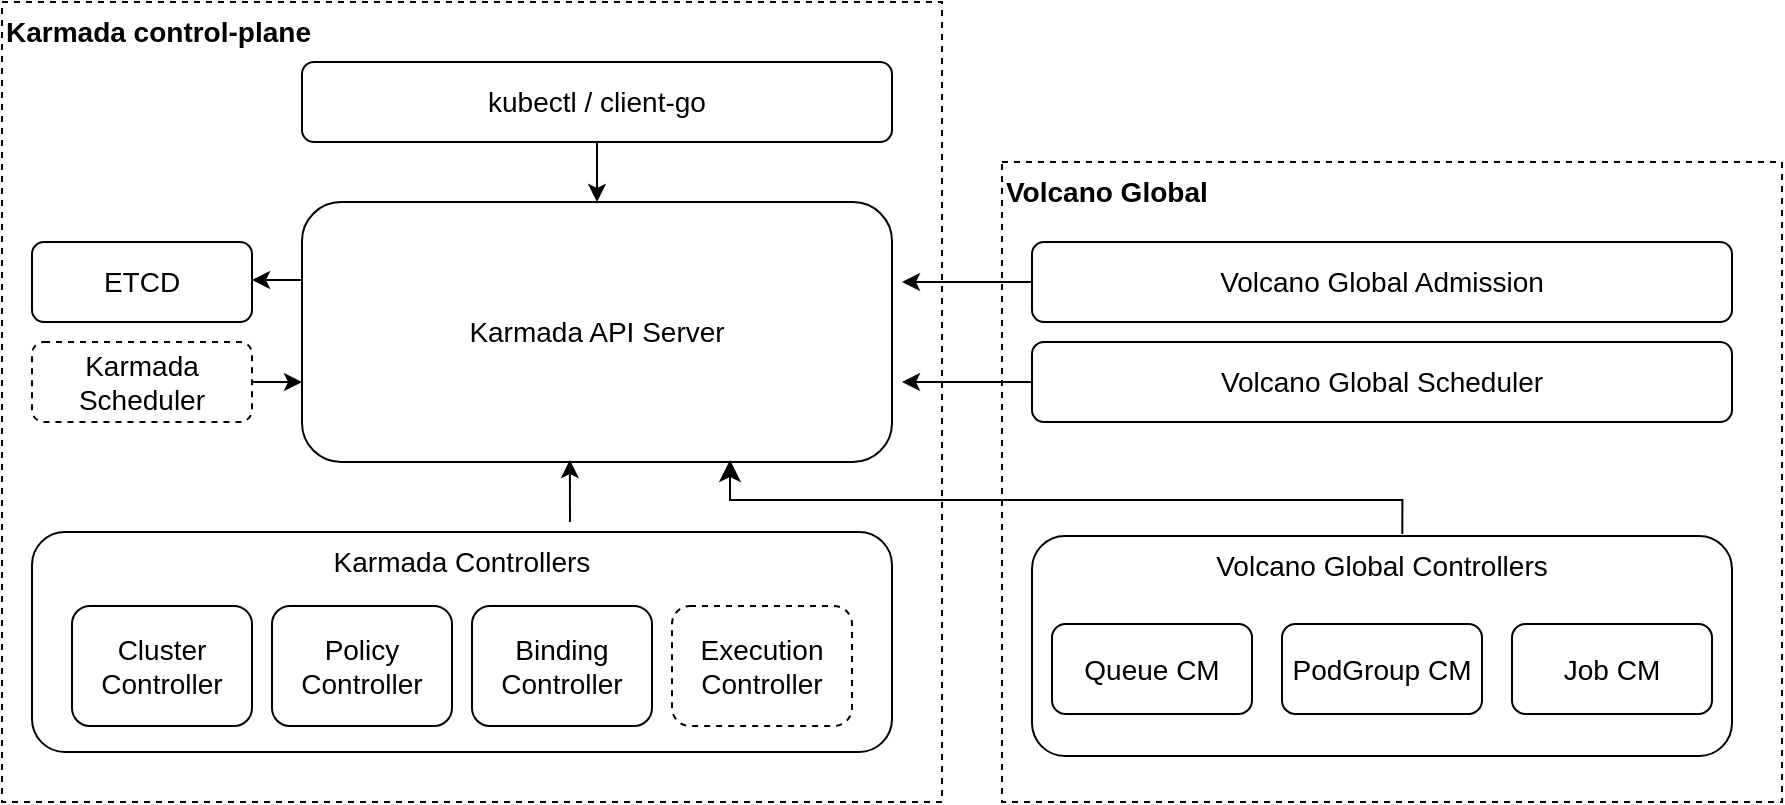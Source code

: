 <mxfile version="20.8.20" type="github">
  <diagram name="第 1 页" id="5gJTAO4s3BZQWhgMkvut">
    <mxGraphModel dx="834" dy="1604" grid="1" gridSize="10" guides="1" tooltips="1" connect="1" arrows="1" fold="1" page="1" pageScale="1" pageWidth="827" pageHeight="1169" math="0" shadow="0">
      <root>
        <mxCell id="0" />
        <mxCell id="1" parent="0" />
        <mxCell id="IQaOYZ_35Q_Gfc6mM62W-1" value="&lt;b&gt;Karmada control-plane&lt;/b&gt;" style="rounded=0;whiteSpace=wrap;html=1;dashed=1;fontSize=14;fillColor=none;glass=0;labelPosition=center;verticalLabelPosition=middle;align=left;verticalAlign=top;" vertex="1" parent="1">
          <mxGeometry x="140" y="290" width="470" height="400" as="geometry" />
        </mxCell>
        <mxCell id="rPEYo2t14MKKCN1JbTKC-1" value="&lt;font style=&quot;font-size: 14px;&quot;&gt;kubectl / client-go&lt;/font&gt;" style="rounded=1;whiteSpace=wrap;html=1;" parent="1" vertex="1">
          <mxGeometry x="290" y="320" width="295" height="40" as="geometry" />
        </mxCell>
        <mxCell id="rPEYo2t14MKKCN1JbTKC-2" value="&lt;font style=&quot;font-size: 14px;&quot;&gt;Karmada API Server&lt;/font&gt;" style="rounded=1;whiteSpace=wrap;html=1;" parent="1" vertex="1">
          <mxGeometry x="290" y="390" width="295" height="130" as="geometry" />
        </mxCell>
        <mxCell id="rPEYo2t14MKKCN1JbTKC-3" value="&lt;font style=&quot;font-size: 14px;&quot;&gt;Karmada Controllers&lt;br&gt;&lt;/font&gt;" style="rounded=1;whiteSpace=wrap;html=1;verticalAlign=top;" parent="1" vertex="1">
          <mxGeometry x="155" y="555" width="430" height="110" as="geometry" />
        </mxCell>
        <mxCell id="rPEYo2t14MKKCN1JbTKC-4" value="Cluster&lt;br&gt;Controller" style="rounded=1;whiteSpace=wrap;html=1;fontSize=14;" parent="1" vertex="1">
          <mxGeometry x="175" y="592" width="90" height="60" as="geometry" />
        </mxCell>
        <mxCell id="rPEYo2t14MKKCN1JbTKC-5" value="Policy&lt;br&gt;Controller" style="rounded=1;whiteSpace=wrap;html=1;fontSize=14;" parent="1" vertex="1">
          <mxGeometry x="275" y="592" width="90" height="60" as="geometry" />
        </mxCell>
        <mxCell id="rPEYo2t14MKKCN1JbTKC-6" value="Binding&lt;br&gt;Controller" style="rounded=1;whiteSpace=wrap;html=1;fontSize=14;" parent="1" vertex="1">
          <mxGeometry x="375" y="592" width="90" height="60" as="geometry" />
        </mxCell>
        <mxCell id="rPEYo2t14MKKCN1JbTKC-7" value="Execution&lt;br&gt;Controller" style="rounded=1;whiteSpace=wrap;html=1;fontSize=14;dashed=1;" parent="1" vertex="1">
          <mxGeometry x="475" y="592" width="90" height="60" as="geometry" />
        </mxCell>
        <mxCell id="rPEYo2t14MKKCN1JbTKC-8" value="&lt;font style=&quot;font-size: 14px;&quot;&gt;Karmada Scheduler&lt;/font&gt;" style="rounded=1;whiteSpace=wrap;html=1;dashed=1;" parent="1" vertex="1">
          <mxGeometry x="155" y="460" width="110" height="40" as="geometry" />
        </mxCell>
        <mxCell id="rPEYo2t14MKKCN1JbTKC-9" value="&lt;font style=&quot;font-size: 14px;&quot;&gt;Volcano Global Scheduler&lt;/font&gt;" style="rounded=1;whiteSpace=wrap;html=1;" parent="1" vertex="1">
          <mxGeometry x="655" y="460" width="350" height="40" as="geometry" />
        </mxCell>
        <mxCell id="rPEYo2t14MKKCN1JbTKC-10" value="&lt;font style=&quot;font-size: 14px;&quot;&gt;ETCD&lt;/font&gt;" style="rounded=1;whiteSpace=wrap;html=1;" parent="1" vertex="1">
          <mxGeometry x="155" y="410" width="110" height="40" as="geometry" />
        </mxCell>
        <mxCell id="rPEYo2t14MKKCN1JbTKC-11" value="&lt;font style=&quot;font-size: 14px;&quot;&gt;Volcano Global Controllers&lt;/font&gt;" style="rounded=1;whiteSpace=wrap;html=1;verticalAlign=top;" parent="1" vertex="1">
          <mxGeometry x="655" y="557" width="350" height="110" as="geometry" />
        </mxCell>
        <mxCell id="rPEYo2t14MKKCN1JbTKC-13" value="PodGroup CM" style="rounded=1;whiteSpace=wrap;html=1;fontSize=14;" parent="1" vertex="1">
          <mxGeometry x="780" y="601" width="100" height="45" as="geometry" />
        </mxCell>
        <mxCell id="rPEYo2t14MKKCN1JbTKC-14" value="Queue CM" style="rounded=1;whiteSpace=wrap;html=1;fontSize=14;" parent="1" vertex="1">
          <mxGeometry x="665" y="601" width="100" height="45" as="geometry" />
        </mxCell>
        <mxCell id="rPEYo2t14MKKCN1JbTKC-15" value="Job CM" style="rounded=1;whiteSpace=wrap;html=1;fontSize=14;" parent="1" vertex="1">
          <mxGeometry x="895" y="601" width="100" height="45" as="geometry" />
        </mxCell>
        <mxCell id="rPEYo2t14MKKCN1JbTKC-16" value="&lt;font style=&quot;font-size: 14px;&quot;&gt;Volcano Global Admission&lt;/font&gt;" style="rounded=1;whiteSpace=wrap;html=1;" parent="1" vertex="1">
          <mxGeometry x="655" y="410" width="350" height="40" as="geometry" />
        </mxCell>
        <mxCell id="rPEYo2t14MKKCN1JbTKC-19" value="" style="endArrow=classic;html=1;rounded=0;fontSize=14;entryX=1;entryY=0.25;entryDx=0;entryDy=0;" parent="1" edge="1">
          <mxGeometry width="50" height="50" relative="1" as="geometry">
            <mxPoint x="290" y="429" as="sourcePoint" />
            <mxPoint x="265" y="429" as="targetPoint" />
          </mxGeometry>
        </mxCell>
        <mxCell id="rPEYo2t14MKKCN1JbTKC-20" value="" style="endArrow=classic;html=1;rounded=0;fontSize=14;exitX=1;exitY=0.5;exitDx=0;exitDy=0;" parent="1" source="rPEYo2t14MKKCN1JbTKC-8" edge="1">
          <mxGeometry width="50" height="50" relative="1" as="geometry">
            <mxPoint x="250" y="530" as="sourcePoint" />
            <mxPoint x="290" y="480" as="targetPoint" />
          </mxGeometry>
        </mxCell>
        <mxCell id="rPEYo2t14MKKCN1JbTKC-21" value="" style="endArrow=classic;html=1;rounded=0;fontSize=14;entryX=0.454;entryY=1.008;entryDx=0;entryDy=0;entryPerimeter=0;" parent="1" edge="1">
          <mxGeometry width="50" height="50" relative="1" as="geometry">
            <mxPoint x="424" y="550" as="sourcePoint" />
            <mxPoint x="423.93" y="519.04" as="targetPoint" />
          </mxGeometry>
        </mxCell>
        <mxCell id="rPEYo2t14MKKCN1JbTKC-22" value="" style="endArrow=classic;html=1;rounded=0;fontSize=14;exitX=0;exitY=0.5;exitDx=0;exitDy=0;" parent="1" source="rPEYo2t14MKKCN1JbTKC-16" edge="1">
          <mxGeometry width="50" height="50" relative="1" as="geometry">
            <mxPoint x="434" y="550" as="sourcePoint" />
            <mxPoint x="590" y="430" as="targetPoint" />
          </mxGeometry>
        </mxCell>
        <mxCell id="rPEYo2t14MKKCN1JbTKC-23" value="" style="endArrow=classic;html=1;rounded=0;fontSize=14;exitX=0;exitY=0.5;exitDx=0;exitDy=0;" parent="1" source="rPEYo2t14MKKCN1JbTKC-9" edge="1">
          <mxGeometry width="50" height="50" relative="1" as="geometry">
            <mxPoint x="630" y="440" as="sourcePoint" />
            <mxPoint x="590" y="480" as="targetPoint" />
          </mxGeometry>
        </mxCell>
        <mxCell id="rPEYo2t14MKKCN1JbTKC-28" value="" style="edgeStyle=segmentEdgeStyle;endArrow=classic;html=1;curved=0;rounded=0;endSize=8;startSize=8;fontSize=14;exitX=0.529;exitY=-0.009;exitDx=0;exitDy=0;exitPerimeter=0;" parent="1" source="rPEYo2t14MKKCN1JbTKC-11" edge="1">
          <mxGeometry width="50" height="50" relative="1" as="geometry">
            <mxPoint x="709" y="554" as="sourcePoint" />
            <mxPoint x="504" y="519" as="targetPoint" />
            <Array as="points">
              <mxPoint x="840" y="556" />
              <mxPoint x="840" y="539" />
              <mxPoint x="504" y="539" />
            </Array>
          </mxGeometry>
        </mxCell>
        <mxCell id="IQaOYZ_35Q_Gfc6mM62W-2" value="" style="endArrow=classic;html=1;rounded=0;fontSize=14;entryX=0.5;entryY=0;entryDx=0;entryDy=0;exitX=0.5;exitY=1;exitDx=0;exitDy=0;" edge="1" parent="1" source="rPEYo2t14MKKCN1JbTKC-1" target="rPEYo2t14MKKCN1JbTKC-2">
          <mxGeometry width="50" height="50" relative="1" as="geometry">
            <mxPoint x="300" y="439" as="sourcePoint" />
            <mxPoint x="275" y="439" as="targetPoint" />
          </mxGeometry>
        </mxCell>
        <mxCell id="IQaOYZ_35Q_Gfc6mM62W-3" value="&lt;b&gt;Volcano Global&lt;/b&gt;" style="rounded=0;whiteSpace=wrap;html=1;dashed=1;fontSize=14;fillColor=none;glass=0;labelPosition=center;verticalLabelPosition=middle;align=left;verticalAlign=top;" vertex="1" parent="1">
          <mxGeometry x="640" y="370" width="390" height="320" as="geometry" />
        </mxCell>
      </root>
    </mxGraphModel>
  </diagram>
</mxfile>
